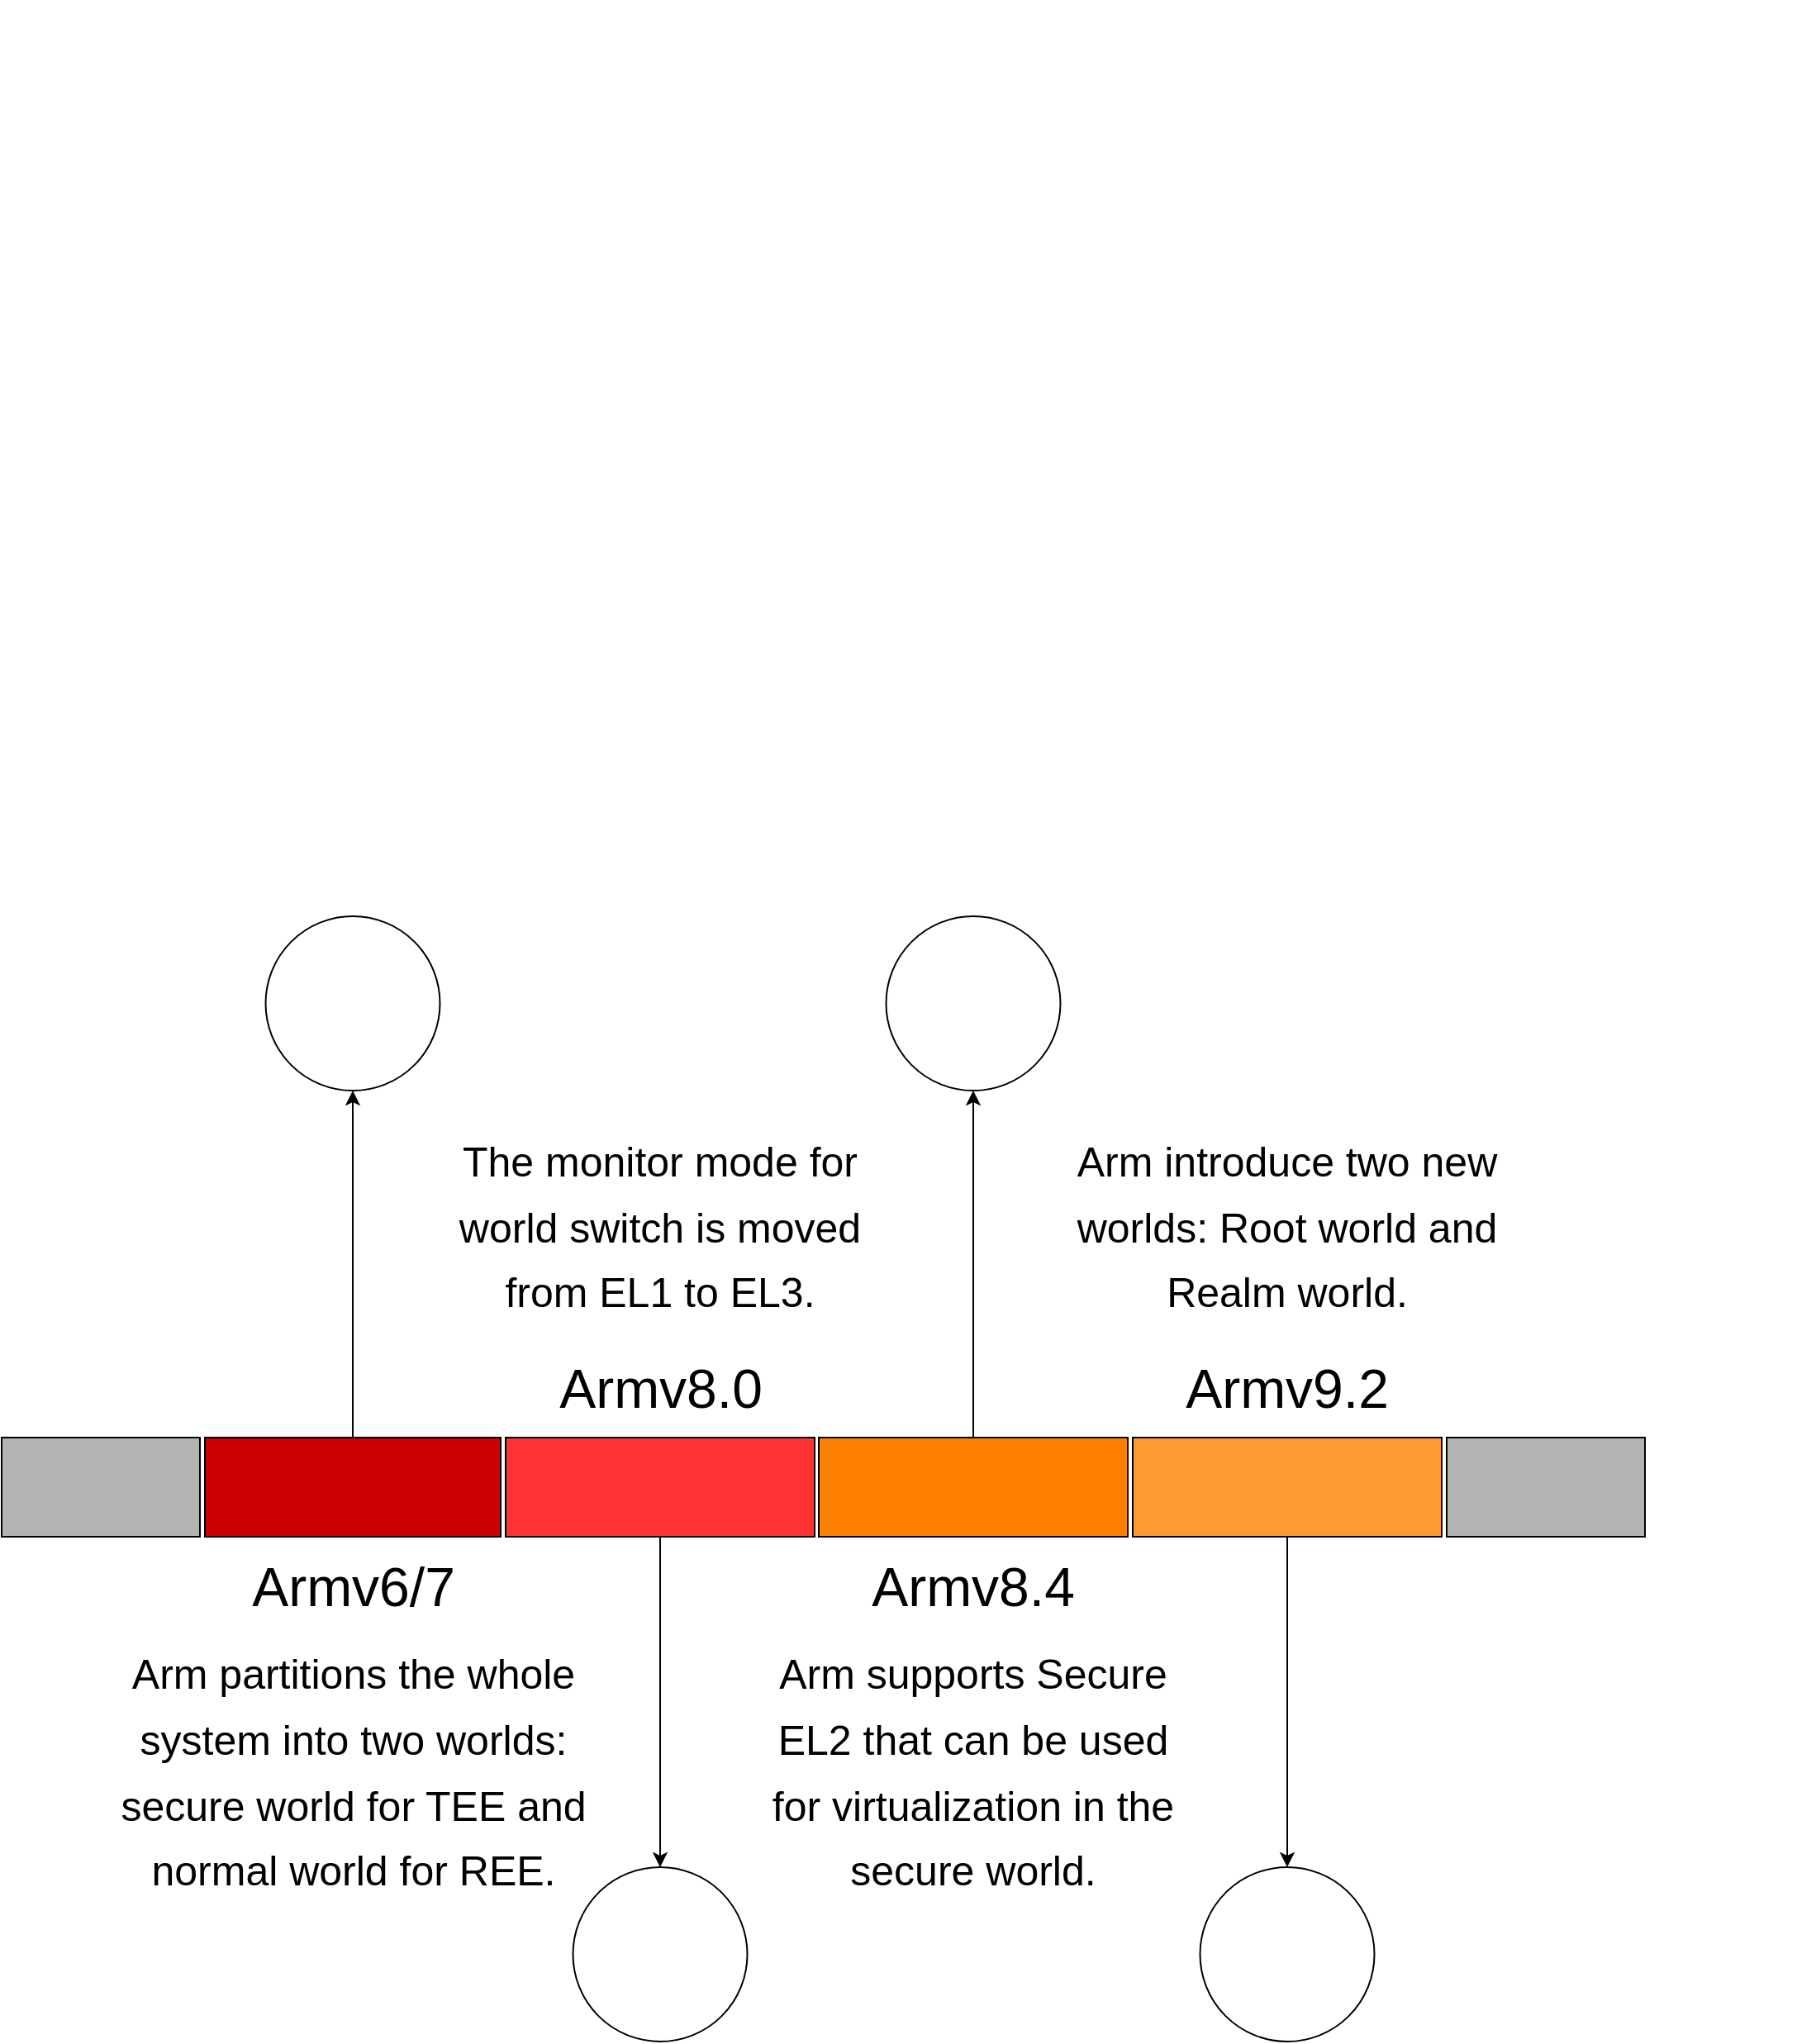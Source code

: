 <mxfile version="20.2.3" type="github">
  <diagram id="WCKdaZAybNmvm6cT548h" name="第 1 页">
    <mxGraphModel dx="2844" dy="1524" grid="1" gridSize="10" guides="1" tooltips="1" connect="1" arrows="1" fold="1" page="1" pageScale="1" pageWidth="1200" pageHeight="1920" math="0" shadow="0">
      <root>
        <mxCell id="0" />
        <mxCell id="1" parent="0" />
        <mxCell id="m9TbVkQBXdhPgOgYhKv_-38" value="" style="shape=image;verticalLabelPosition=bottom;labelBackgroundColor=default;verticalAlign=top;aspect=fixed;imageAspect=0;image=https://s3.amazonaws.com/thumbnails.venngage.com/template/5620fc1f-3bf6-4ff4-a406-c7c68a9efd7c.png;" parent="1" vertex="1">
          <mxGeometry x="680" width="520" height="402" as="geometry" />
        </mxCell>
        <mxCell id="DU8MWkY8y_udkj92Kaym-29" style="edgeStyle=orthogonalEdgeStyle;rounded=0;orthogonalLoop=1;jettySize=auto;html=1;exitX=0.5;exitY=0;exitDx=0;exitDy=0;entryX=0.5;entryY=1;entryDx=0;entryDy=0;fontSize=25;" edge="1" parent="1" source="DU8MWkY8y_udkj92Kaym-12" target="DU8MWkY8y_udkj92Kaym-27">
          <mxGeometry relative="1" as="geometry" />
        </mxCell>
        <mxCell id="DU8MWkY8y_udkj92Kaym-12" value="" style="rounded=0;whiteSpace=wrap;html=1;strokeColor=#000000;fillColor=#CC0000;" vertex="1" parent="1">
          <mxGeometry x="226" y="870" width="179" height="60" as="geometry" />
        </mxCell>
        <mxCell id="DU8MWkY8y_udkj92Kaym-31" style="edgeStyle=orthogonalEdgeStyle;rounded=0;orthogonalLoop=1;jettySize=auto;html=1;exitX=0.5;exitY=1;exitDx=0;exitDy=0;entryX=0.5;entryY=0;entryDx=0;entryDy=0;fontSize=25;" edge="1" parent="1" source="DU8MWkY8y_udkj92Kaym-13" target="DU8MWkY8y_udkj92Kaym-30">
          <mxGeometry relative="1" as="geometry" />
        </mxCell>
        <mxCell id="DU8MWkY8y_udkj92Kaym-13" value="" style="rounded=0;whiteSpace=wrap;html=1;strokeColor=#000000;fillColor=#FF3333;" vertex="1" parent="1">
          <mxGeometry x="408" y="870" width="187" height="60" as="geometry" />
        </mxCell>
        <mxCell id="DU8MWkY8y_udkj92Kaym-33" style="edgeStyle=orthogonalEdgeStyle;rounded=0;orthogonalLoop=1;jettySize=auto;html=1;exitX=0.5;exitY=0;exitDx=0;exitDy=0;entryX=0.5;entryY=1;entryDx=0;entryDy=0;fontSize=25;" edge="1" parent="1" source="DU8MWkY8y_udkj92Kaym-14" target="DU8MWkY8y_udkj92Kaym-32">
          <mxGeometry relative="1" as="geometry" />
        </mxCell>
        <mxCell id="DU8MWkY8y_udkj92Kaym-14" value="" style="rounded=0;whiteSpace=wrap;html=1;strokeColor=#000000;fillColor=#FF8000;" vertex="1" parent="1">
          <mxGeometry x="597.5" y="870" width="187" height="60" as="geometry" />
        </mxCell>
        <mxCell id="DU8MWkY8y_udkj92Kaym-35" style="edgeStyle=orthogonalEdgeStyle;rounded=0;orthogonalLoop=1;jettySize=auto;html=1;exitX=0.5;exitY=1;exitDx=0;exitDy=0;entryX=0.5;entryY=0;entryDx=0;entryDy=0;fontSize=25;" edge="1" parent="1" source="DU8MWkY8y_udkj92Kaym-15" target="DU8MWkY8y_udkj92Kaym-34">
          <mxGeometry relative="1" as="geometry" />
        </mxCell>
        <mxCell id="DU8MWkY8y_udkj92Kaym-15" value="" style="rounded=0;whiteSpace=wrap;html=1;strokeColor=#000000;fillColor=#FF9933;" vertex="1" parent="1">
          <mxGeometry x="787.5" y="870" width="187" height="60" as="geometry" />
        </mxCell>
        <mxCell id="DU8MWkY8y_udkj92Kaym-16" value="Armv6/7" style="text;html=1;strokeColor=none;fillColor=none;align=center;verticalAlign=middle;whiteSpace=wrap;rounded=0;fontSize=33;" vertex="1" parent="1">
          <mxGeometry x="250.75" y="930" width="129.5" height="60" as="geometry" />
        </mxCell>
        <mxCell id="DU8MWkY8y_udkj92Kaym-17" value="Armv8.0" style="text;html=1;strokeColor=none;fillColor=none;align=center;verticalAlign=middle;whiteSpace=wrap;rounded=0;fontSize=33;" vertex="1" parent="1">
          <mxGeometry x="436.75" y="810" width="129.5" height="60" as="geometry" />
        </mxCell>
        <mxCell id="DU8MWkY8y_udkj92Kaym-18" value="Armv8.4" style="text;html=1;strokeColor=none;fillColor=none;align=center;verticalAlign=middle;whiteSpace=wrap;rounded=0;fontSize=33;" vertex="1" parent="1">
          <mxGeometry x="626.25" y="930" width="129.5" height="60" as="geometry" />
        </mxCell>
        <mxCell id="DU8MWkY8y_udkj92Kaym-19" value="Armv9.2" style="text;html=1;strokeColor=none;fillColor=none;align=center;verticalAlign=middle;whiteSpace=wrap;rounded=0;fontSize=33;" vertex="1" parent="1">
          <mxGeometry x="816.25" y="810" width="129.5" height="60" as="geometry" />
        </mxCell>
        <mxCell id="DU8MWkY8y_udkj92Kaym-20" value="" style="rounded=0;whiteSpace=wrap;html=1;fontSize=33;fillColor=#B3B3B3;strokeColor=#000000;" vertex="1" parent="1">
          <mxGeometry x="103" y="870" width="120" height="60" as="geometry" />
        </mxCell>
        <mxCell id="DU8MWkY8y_udkj92Kaym-21" value="" style="rounded=0;whiteSpace=wrap;html=1;fontSize=33;fillColor=#B3B3B3;strokeColor=#000000;" vertex="1" parent="1">
          <mxGeometry x="977.5" y="870" width="120" height="60" as="geometry" />
        </mxCell>
        <mxCell id="DU8MWkY8y_udkj92Kaym-22" value="&lt;font style=&quot;font-size: 25px;&quot;&gt;Arm partitions the whole system into two worlds: secure world for TEE and normal world for REE.&lt;br&gt;&lt;/font&gt;" style="text;strokeColor=none;fillColor=none;align=center;verticalAlign=middle;rounded=0;fontSize=33;whiteSpace=wrap;html=1;" vertex="1" parent="1">
          <mxGeometry x="145.69" y="995" width="339.62" height="150" as="geometry" />
        </mxCell>
        <mxCell id="DU8MWkY8y_udkj92Kaym-23" value="&lt;span style=&quot;font-size: 25px;&quot;&gt;The monitor mode for world switch is moved from EL1 to EL3.&lt;/span&gt;" style="text;strokeColor=none;fillColor=none;align=center;verticalAlign=middle;rounded=0;fontSize=33;whiteSpace=wrap;html=1;" vertex="1" parent="1">
          <mxGeometry x="367.88" y="680" width="267.25" height="120" as="geometry" />
        </mxCell>
        <mxCell id="DU8MWkY8y_udkj92Kaym-24" value="&lt;font style=&quot;font-size: 25px;&quot;&gt;Arm supports Secure EL2 that can be used for virtualization in the secure world.&lt;br&gt;&lt;/font&gt;" style="text;strokeColor=none;fillColor=none;align=center;verticalAlign=middle;rounded=0;fontSize=33;whiteSpace=wrap;html=1;" vertex="1" parent="1">
          <mxGeometry x="565.12" y="980" width="251.75" height="180" as="geometry" />
        </mxCell>
        <mxCell id="DU8MWkY8y_udkj92Kaym-25" value="&lt;font style=&quot;font-size: 25px;&quot;&gt;Arm introduce two new worlds: Root world and Realm world.&lt;/font&gt;" style="text;strokeColor=none;fillColor=none;align=center;verticalAlign=middle;rounded=0;fontSize=33;whiteSpace=wrap;html=1;" vertex="1" parent="1">
          <mxGeometry x="741" y="680" width="280" height="120" as="geometry" />
        </mxCell>
        <mxCell id="DU8MWkY8y_udkj92Kaym-27" value="" style="ellipse;whiteSpace=wrap;html=1;aspect=fixed;labelBorderColor=default;fontSize=25;" vertex="1" parent="1">
          <mxGeometry x="262.75" y="554.5" width="105.5" height="105.5" as="geometry" />
        </mxCell>
        <mxCell id="DU8MWkY8y_udkj92Kaym-30" value="" style="ellipse;whiteSpace=wrap;html=1;aspect=fixed;labelBorderColor=default;fontSize=25;" vertex="1" parent="1">
          <mxGeometry x="448.75" y="1130" width="105.5" height="105.5" as="geometry" />
        </mxCell>
        <mxCell id="DU8MWkY8y_udkj92Kaym-32" value="" style="ellipse;whiteSpace=wrap;html=1;aspect=fixed;labelBorderColor=default;fontSize=25;" vertex="1" parent="1">
          <mxGeometry x="638.25" y="554.5" width="105.5" height="105.5" as="geometry" />
        </mxCell>
        <mxCell id="DU8MWkY8y_udkj92Kaym-34" value="" style="ellipse;whiteSpace=wrap;html=1;aspect=fixed;labelBorderColor=default;fontSize=25;" vertex="1" parent="1">
          <mxGeometry x="828.25" y="1130" width="105.5" height="105.5" as="geometry" />
        </mxCell>
      </root>
    </mxGraphModel>
  </diagram>
</mxfile>
